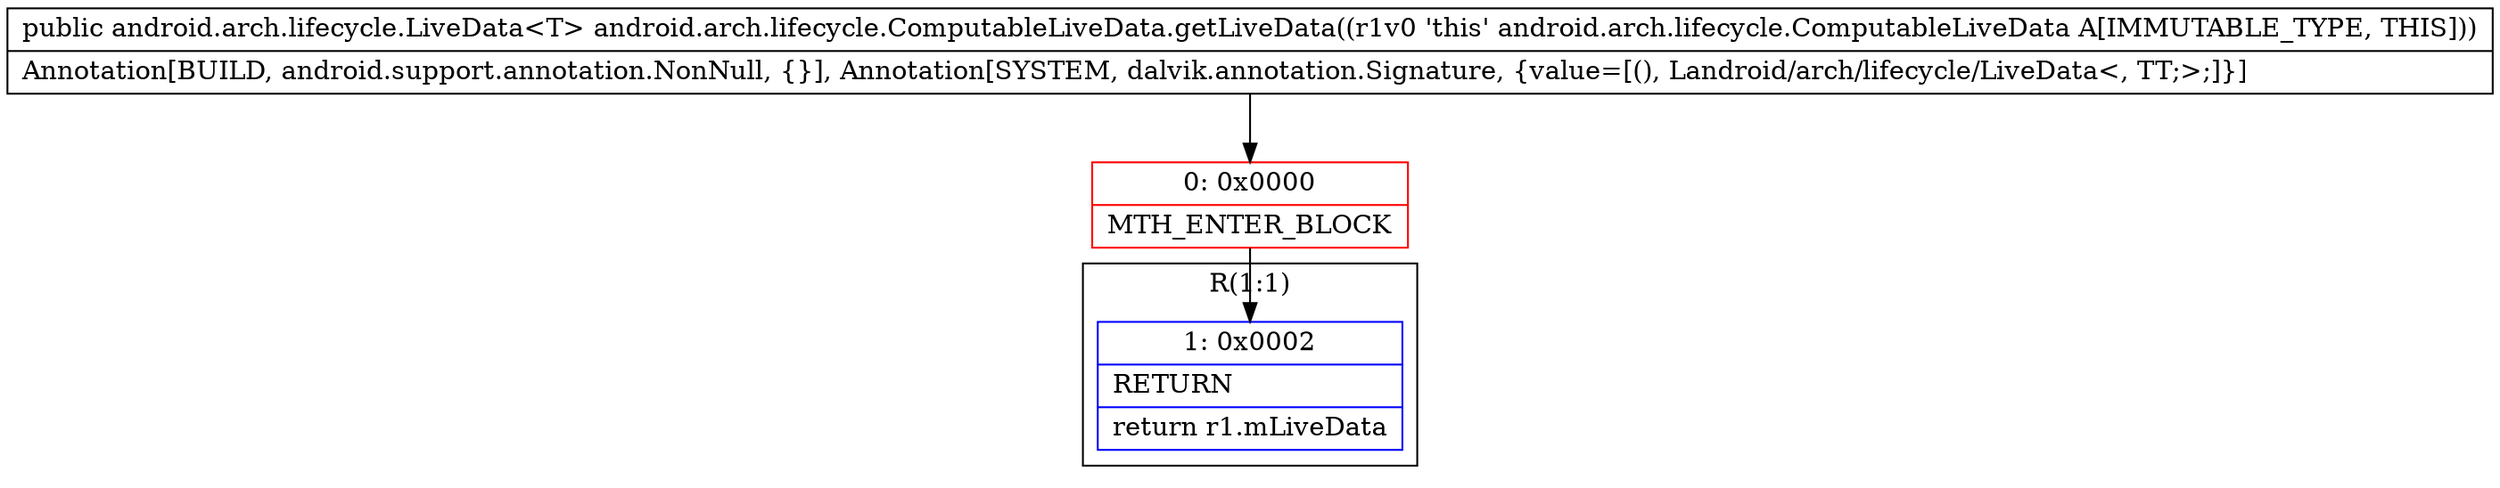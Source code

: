 digraph "CFG forandroid.arch.lifecycle.ComputableLiveData.getLiveData()Landroid\/arch\/lifecycle\/LiveData;" {
subgraph cluster_Region_161302921 {
label = "R(1:1)";
node [shape=record,color=blue];
Node_1 [shape=record,label="{1\:\ 0x0002|RETURN\l|return r1.mLiveData\l}"];
}
Node_0 [shape=record,color=red,label="{0\:\ 0x0000|MTH_ENTER_BLOCK\l}"];
MethodNode[shape=record,label="{public android.arch.lifecycle.LiveData\<T\> android.arch.lifecycle.ComputableLiveData.getLiveData((r1v0 'this' android.arch.lifecycle.ComputableLiveData A[IMMUTABLE_TYPE, THIS]))  | Annotation[BUILD, android.support.annotation.NonNull, \{\}], Annotation[SYSTEM, dalvik.annotation.Signature, \{value=[(), Landroid\/arch\/lifecycle\/LiveData\<, TT;\>;]\}]\l}"];
MethodNode -> Node_0;
Node_0 -> Node_1;
}

